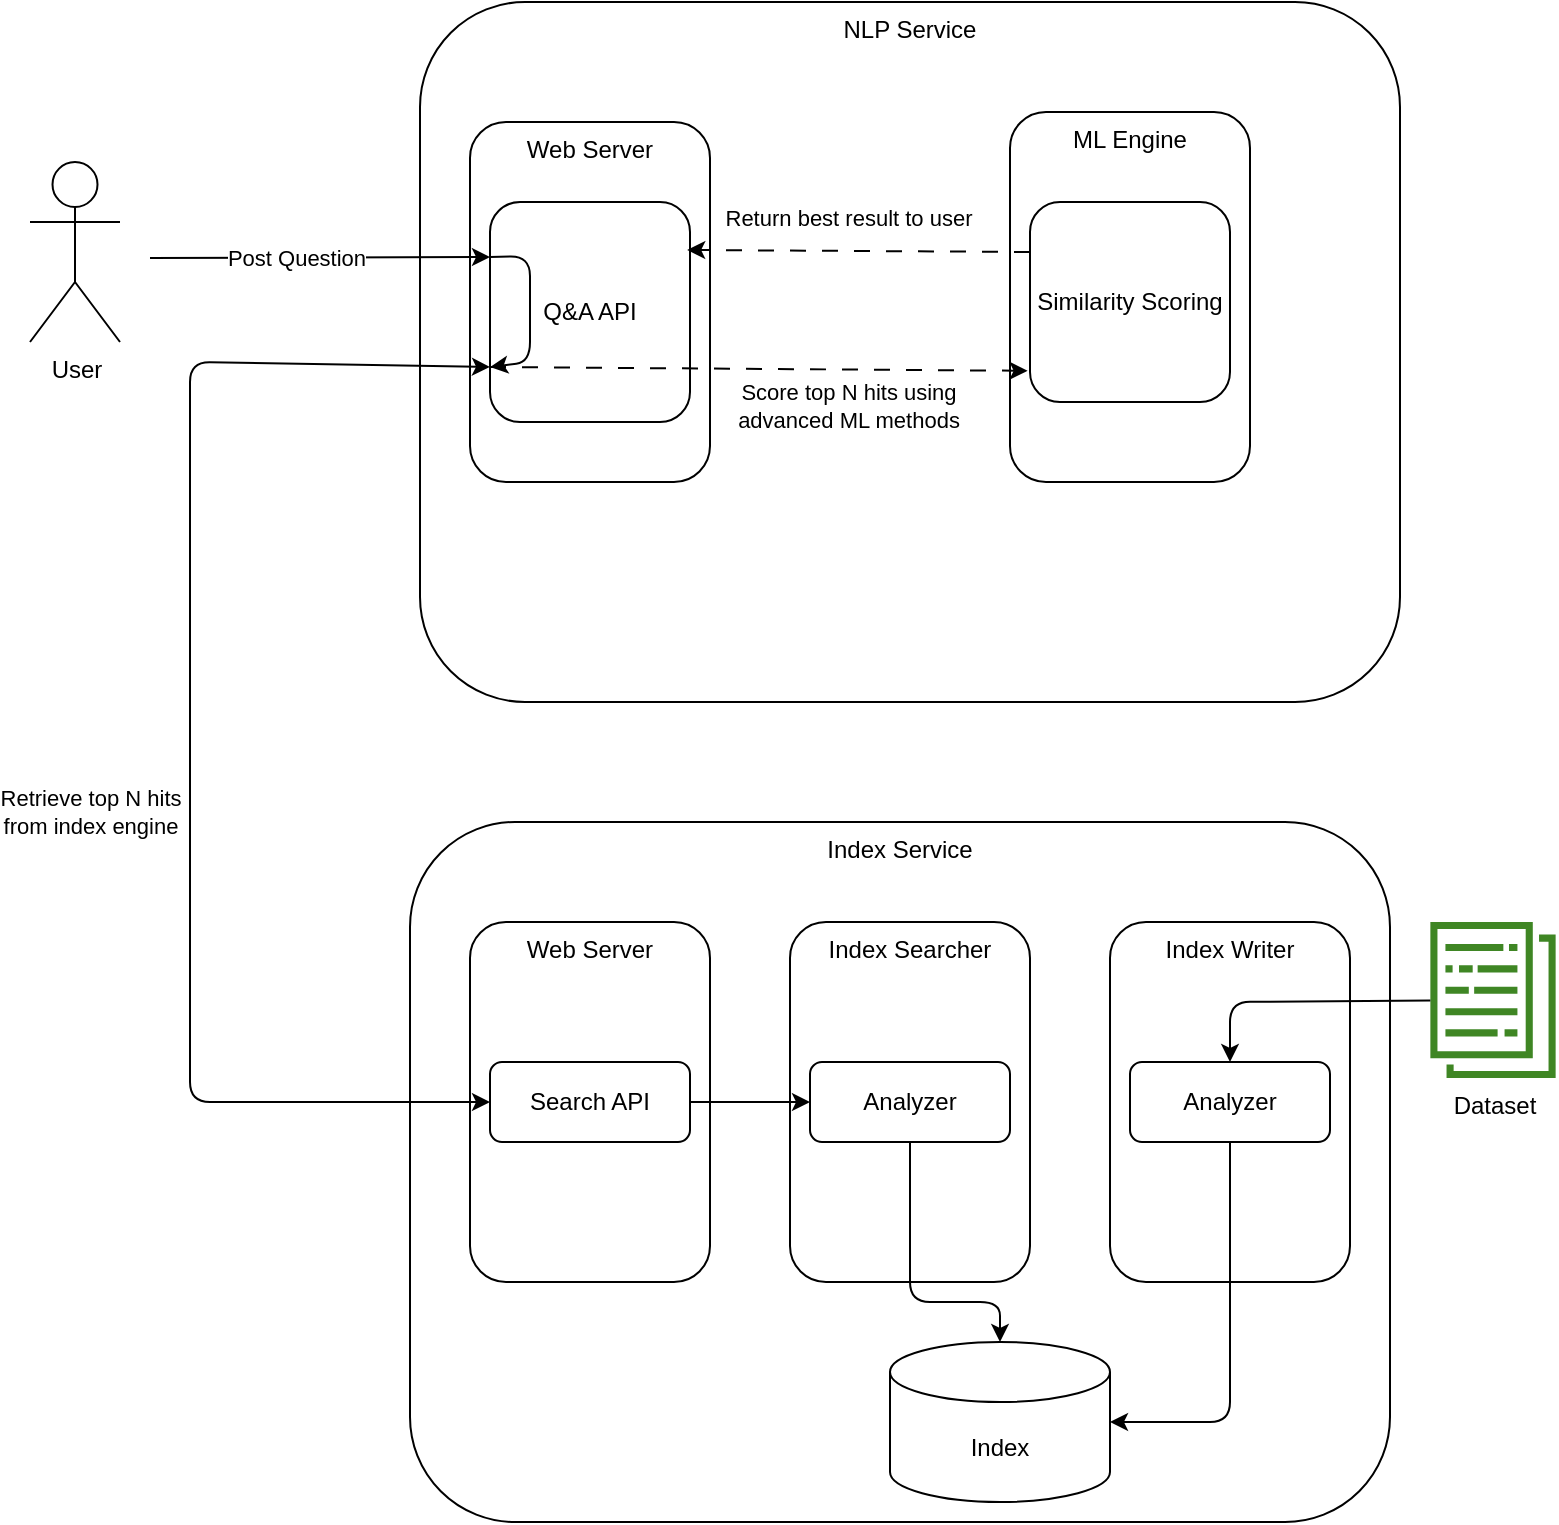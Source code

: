 <mxfile>
    <diagram id="5-SA8PteCo4dOJYaABmv" name="Page-1">
        <mxGraphModel dx="1127" dy="827" grid="1" gridSize="10" guides="1" tooltips="1" connect="1" arrows="1" fold="1" page="1" pageScale="1" pageWidth="827" pageHeight="1169" math="0" shadow="0">
            <root>
                <mxCell id="0"/>
                <mxCell id="1" parent="0"/>
                <mxCell id="10" value="&lt;font color=&quot;#000000&quot;&gt;Index Service&lt;/font&gt;" style="rounded=1;whiteSpace=wrap;html=1;fontColor=#F0F0F0;verticalAlign=top;" parent="1" vertex="1">
                    <mxGeometry x="210" y="520" width="490" height="350" as="geometry"/>
                </mxCell>
                <mxCell id="2" value="Index" style="shape=cylinder3;whiteSpace=wrap;html=1;boundedLbl=1;backgroundOutline=1;size=15;" parent="1" vertex="1">
                    <mxGeometry x="450" y="780" width="110" height="80" as="geometry"/>
                </mxCell>
                <mxCell id="3" value="Index Writer" style="rounded=1;whiteSpace=wrap;html=1;verticalAlign=top;" parent="1" vertex="1">
                    <mxGeometry x="560" y="570" width="120" height="180" as="geometry"/>
                </mxCell>
                <mxCell id="5" value="Dataset" style="sketch=0;outlineConnect=0;fontColor=#000000;gradientColor=none;fillColor=#3F8624;strokeColor=none;dashed=0;verticalLabelPosition=bottom;verticalAlign=top;align=center;html=1;fontSize=12;fontStyle=0;aspect=fixed;pointerEvents=1;shape=mxgraph.aws4.data_set;" parent="1" vertex="1">
                    <mxGeometry x="720" y="570" width="63" height="78" as="geometry"/>
                </mxCell>
                <mxCell id="11" value="Analyzer" style="rounded=1;whiteSpace=wrap;html=1;verticalAlign=middle;" parent="1" vertex="1">
                    <mxGeometry x="570" y="640" width="100" height="40" as="geometry"/>
                </mxCell>
                <mxCell id="12" value="" style="endArrow=classic;html=1;fontColor=#F0F0F0;entryX=0.5;entryY=0;entryDx=0;entryDy=0;" parent="1" source="5" target="11" edge="1">
                    <mxGeometry width="50" height="50" relative="1" as="geometry">
                        <mxPoint x="450" y="740" as="sourcePoint"/>
                        <mxPoint x="800" y="609" as="targetPoint"/>
                        <Array as="points">
                            <mxPoint x="620" y="610"/>
                        </Array>
                    </mxGeometry>
                </mxCell>
                <mxCell id="14" value="" style="endArrow=classic;html=1;fontColor=#F0F0F0;exitX=0.5;exitY=1;exitDx=0;exitDy=0;entryX=1;entryY=0.5;entryDx=0;entryDy=0;entryPerimeter=0;" parent="1" source="11" target="2" edge="1">
                    <mxGeometry width="50" height="50" relative="1" as="geometry">
                        <mxPoint x="390" y="740" as="sourcePoint"/>
                        <mxPoint x="440" y="690" as="targetPoint"/>
                        <Array as="points">
                            <mxPoint x="620" y="820"/>
                        </Array>
                    </mxGeometry>
                </mxCell>
                <mxCell id="15" value="Index Searcher" style="rounded=1;whiteSpace=wrap;html=1;verticalAlign=top;" parent="1" vertex="1">
                    <mxGeometry x="400" y="570" width="120" height="180" as="geometry"/>
                </mxCell>
                <mxCell id="16" value="Web Server" style="rounded=1;whiteSpace=wrap;html=1;verticalAlign=top;" parent="1" vertex="1">
                    <mxGeometry x="240" y="570" width="120" height="180" as="geometry"/>
                </mxCell>
                <mxCell id="17" value="Analyzer" style="rounded=1;whiteSpace=wrap;html=1;verticalAlign=middle;" parent="1" vertex="1">
                    <mxGeometry x="410" y="640" width="100" height="40" as="geometry"/>
                </mxCell>
                <mxCell id="18" value="Search API" style="rounded=1;whiteSpace=wrap;html=1;verticalAlign=middle;" parent="1" vertex="1">
                    <mxGeometry x="250" y="640" width="100" height="40" as="geometry"/>
                </mxCell>
                <mxCell id="19" value="" style="endArrow=classic;html=1;fontColor=#F0F0F0;exitX=1;exitY=0.5;exitDx=0;exitDy=0;entryX=0;entryY=0.5;entryDx=0;entryDy=0;" parent="1" source="18" target="17" edge="1">
                    <mxGeometry width="50" height="50" relative="1" as="geometry">
                        <mxPoint x="320" y="740" as="sourcePoint"/>
                        <mxPoint x="370" y="690" as="targetPoint"/>
                    </mxGeometry>
                </mxCell>
                <mxCell id="20" value="" style="endArrow=classic;html=1;fontColor=#F0F0F0;exitX=0.5;exitY=1;exitDx=0;exitDy=0;entryX=0.5;entryY=0;entryDx=0;entryDy=0;entryPerimeter=0;" parent="1" source="17" target="2" edge="1">
                    <mxGeometry width="50" height="50" relative="1" as="geometry">
                        <mxPoint x="320" y="740" as="sourcePoint"/>
                        <mxPoint x="370" y="690" as="targetPoint"/>
                        <Array as="points">
                            <mxPoint x="460" y="760"/>
                            <mxPoint x="505" y="760"/>
                        </Array>
                    </mxGeometry>
                </mxCell>
                <mxCell id="23" value="&lt;font color=&quot;#000000&quot;&gt;NLP Service&lt;/font&gt;" style="rounded=1;whiteSpace=wrap;html=1;fontColor=#F0F0F0;verticalAlign=top;" parent="1" vertex="1">
                    <mxGeometry x="215" y="110" width="490" height="350" as="geometry"/>
                </mxCell>
                <mxCell id="24" value="&lt;font color=&quot;#000000&quot;&gt;User&lt;/font&gt;" style="shape=umlActor;verticalLabelPosition=bottom;verticalAlign=top;html=1;outlineConnect=0;fontColor=#F0F0F0;" parent="1" vertex="1">
                    <mxGeometry x="20" y="190" width="45" height="90" as="geometry"/>
                </mxCell>
                <mxCell id="27" value="Web Server" style="rounded=1;whiteSpace=wrap;html=1;verticalAlign=top;" parent="1" vertex="1">
                    <mxGeometry x="240" y="170" width="120" height="180" as="geometry"/>
                </mxCell>
                <mxCell id="28" value="Q&amp;amp;A API" style="rounded=1;whiteSpace=wrap;html=1;verticalAlign=middle;" parent="1" vertex="1">
                    <mxGeometry x="250" y="210" width="100" height="110" as="geometry"/>
                </mxCell>
                <mxCell id="30" value="" style="endArrow=classic;html=1;fontColor=#F0F0F0;entryX=0;entryY=0.25;entryDx=0;entryDy=0;" parent="1" target="28" edge="1">
                    <mxGeometry width="50" height="50" relative="1" as="geometry">
                        <mxPoint x="80" y="238" as="sourcePoint"/>
                        <mxPoint x="250" y="265" as="targetPoint"/>
                    </mxGeometry>
                </mxCell>
                <mxCell id="31" value="&lt;font color=&quot;#000000&quot;&gt;Post Question&lt;/font&gt;" style="edgeLabel;html=1;align=center;verticalAlign=middle;resizable=0;points=[];fontColor=#F0F0F0;" parent="30" vertex="1" connectable="0">
                    <mxGeometry x="-0.145" relative="1" as="geometry">
                        <mxPoint as="offset"/>
                    </mxGeometry>
                </mxCell>
                <mxCell id="32" value="ML Engine" style="rounded=1;whiteSpace=wrap;html=1;verticalAlign=top;" parent="1" vertex="1">
                    <mxGeometry x="510" y="165" width="120" height="185" as="geometry"/>
                </mxCell>
                <mxCell id="33" value="Similarity Scoring" style="rounded=1;whiteSpace=wrap;html=1;verticalAlign=middle;" parent="1" vertex="1">
                    <mxGeometry x="520" y="210" width="100" height="100" as="geometry"/>
                </mxCell>
                <mxCell id="34" value="" style="endArrow=classic;html=1;fontColor=#F0F0F0;exitX=0;exitY=0.75;exitDx=0;exitDy=0;entryX=0;entryY=0.5;entryDx=0;entryDy=0;startArrow=classic;startFill=1;" parent="1" source="28" target="18" edge="1">
                    <mxGeometry width="50" height="50" relative="1" as="geometry">
                        <mxPoint x="250" y="350" as="sourcePoint"/>
                        <mxPoint x="130" y="520" as="targetPoint"/>
                        <Array as="points">
                            <mxPoint x="100" y="290"/>
                            <mxPoint x="100" y="660"/>
                        </Array>
                    </mxGeometry>
                </mxCell>
                <mxCell id="35" value="&lt;font color=&quot;#000000&quot;&gt;Retrieve top N hits&lt;br&gt;from index engine&lt;/font&gt;" style="edgeLabel;html=1;align=center;verticalAlign=middle;resizable=0;points=[];fontColor=#F0F0F0;" parent="34" vertex="1" connectable="0">
                    <mxGeometry x="-0.163" y="-1" relative="1" as="geometry">
                        <mxPoint x="-49" y="94" as="offset"/>
                    </mxGeometry>
                </mxCell>
                <mxCell id="36" value="" style="endArrow=classic;html=1;fontColor=#F0F0F0;exitX=0;exitY=0.25;exitDx=0;exitDy=0;entryX=0;entryY=0.75;entryDx=0;entryDy=0;" parent="1" source="28" target="28" edge="1">
                    <mxGeometry width="50" height="50" relative="1" as="geometry">
                        <mxPoint x="250" y="440" as="sourcePoint"/>
                        <mxPoint x="300" y="390" as="targetPoint"/>
                        <Array as="points">
                            <mxPoint x="270" y="237"/>
                            <mxPoint x="270" y="290"/>
                        </Array>
                    </mxGeometry>
                </mxCell>
                <mxCell id="40" value="" style="endArrow=classic;html=1;fontColor=#F0F0F0;exitX=0;exitY=0.75;exitDx=0;exitDy=0;entryX=-0.012;entryY=0.844;entryDx=0;entryDy=0;dashed=1;dashPattern=8 8;entryPerimeter=0;" parent="1" source="28" target="33" edge="1">
                    <mxGeometry width="50" height="50" relative="1" as="geometry">
                        <mxPoint x="320" y="340" as="sourcePoint"/>
                        <mxPoint x="370" y="290" as="targetPoint"/>
                    </mxGeometry>
                </mxCell>
                <mxCell id="41" value="&lt;font color=&quot;#000000&quot;&gt;Score top N hits using &lt;br&gt;advanced ML methods&lt;/font&gt;" style="edgeLabel;html=1;align=center;verticalAlign=middle;resizable=0;points=[];fontColor=#F0F0F0;" parent="40" vertex="1" connectable="0">
                    <mxGeometry x="0.352" relative="1" as="geometry">
                        <mxPoint x="-3" y="18" as="offset"/>
                    </mxGeometry>
                </mxCell>
                <mxCell id="42" value="" style="endArrow=classic;html=1;fontColor=#F0F0F0;exitX=0;exitY=0.25;exitDx=0;exitDy=0;entryX=0.986;entryY=0.218;entryDx=0;entryDy=0;dashed=1;dashPattern=8 8;entryPerimeter=0;" parent="1" source="33" target="28" edge="1">
                    <mxGeometry width="50" height="50" relative="1" as="geometry">
                        <mxPoint x="260" y="302.5" as="sourcePoint"/>
                        <mxPoint x="530" y="301.875" as="targetPoint"/>
                    </mxGeometry>
                </mxCell>
                <mxCell id="43" value="&lt;font color=&quot;#000000&quot;&gt;Return best result to user&lt;/font&gt;" style="edgeLabel;html=1;align=center;verticalAlign=middle;resizable=0;points=[];fontColor=#F0F0F0;" parent="42" vertex="1" connectable="0">
                    <mxGeometry x="0.352" relative="1" as="geometry">
                        <mxPoint x="25" y="-17" as="offset"/>
                    </mxGeometry>
                </mxCell>
            </root>
        </mxGraphModel>
    </diagram>
</mxfile>